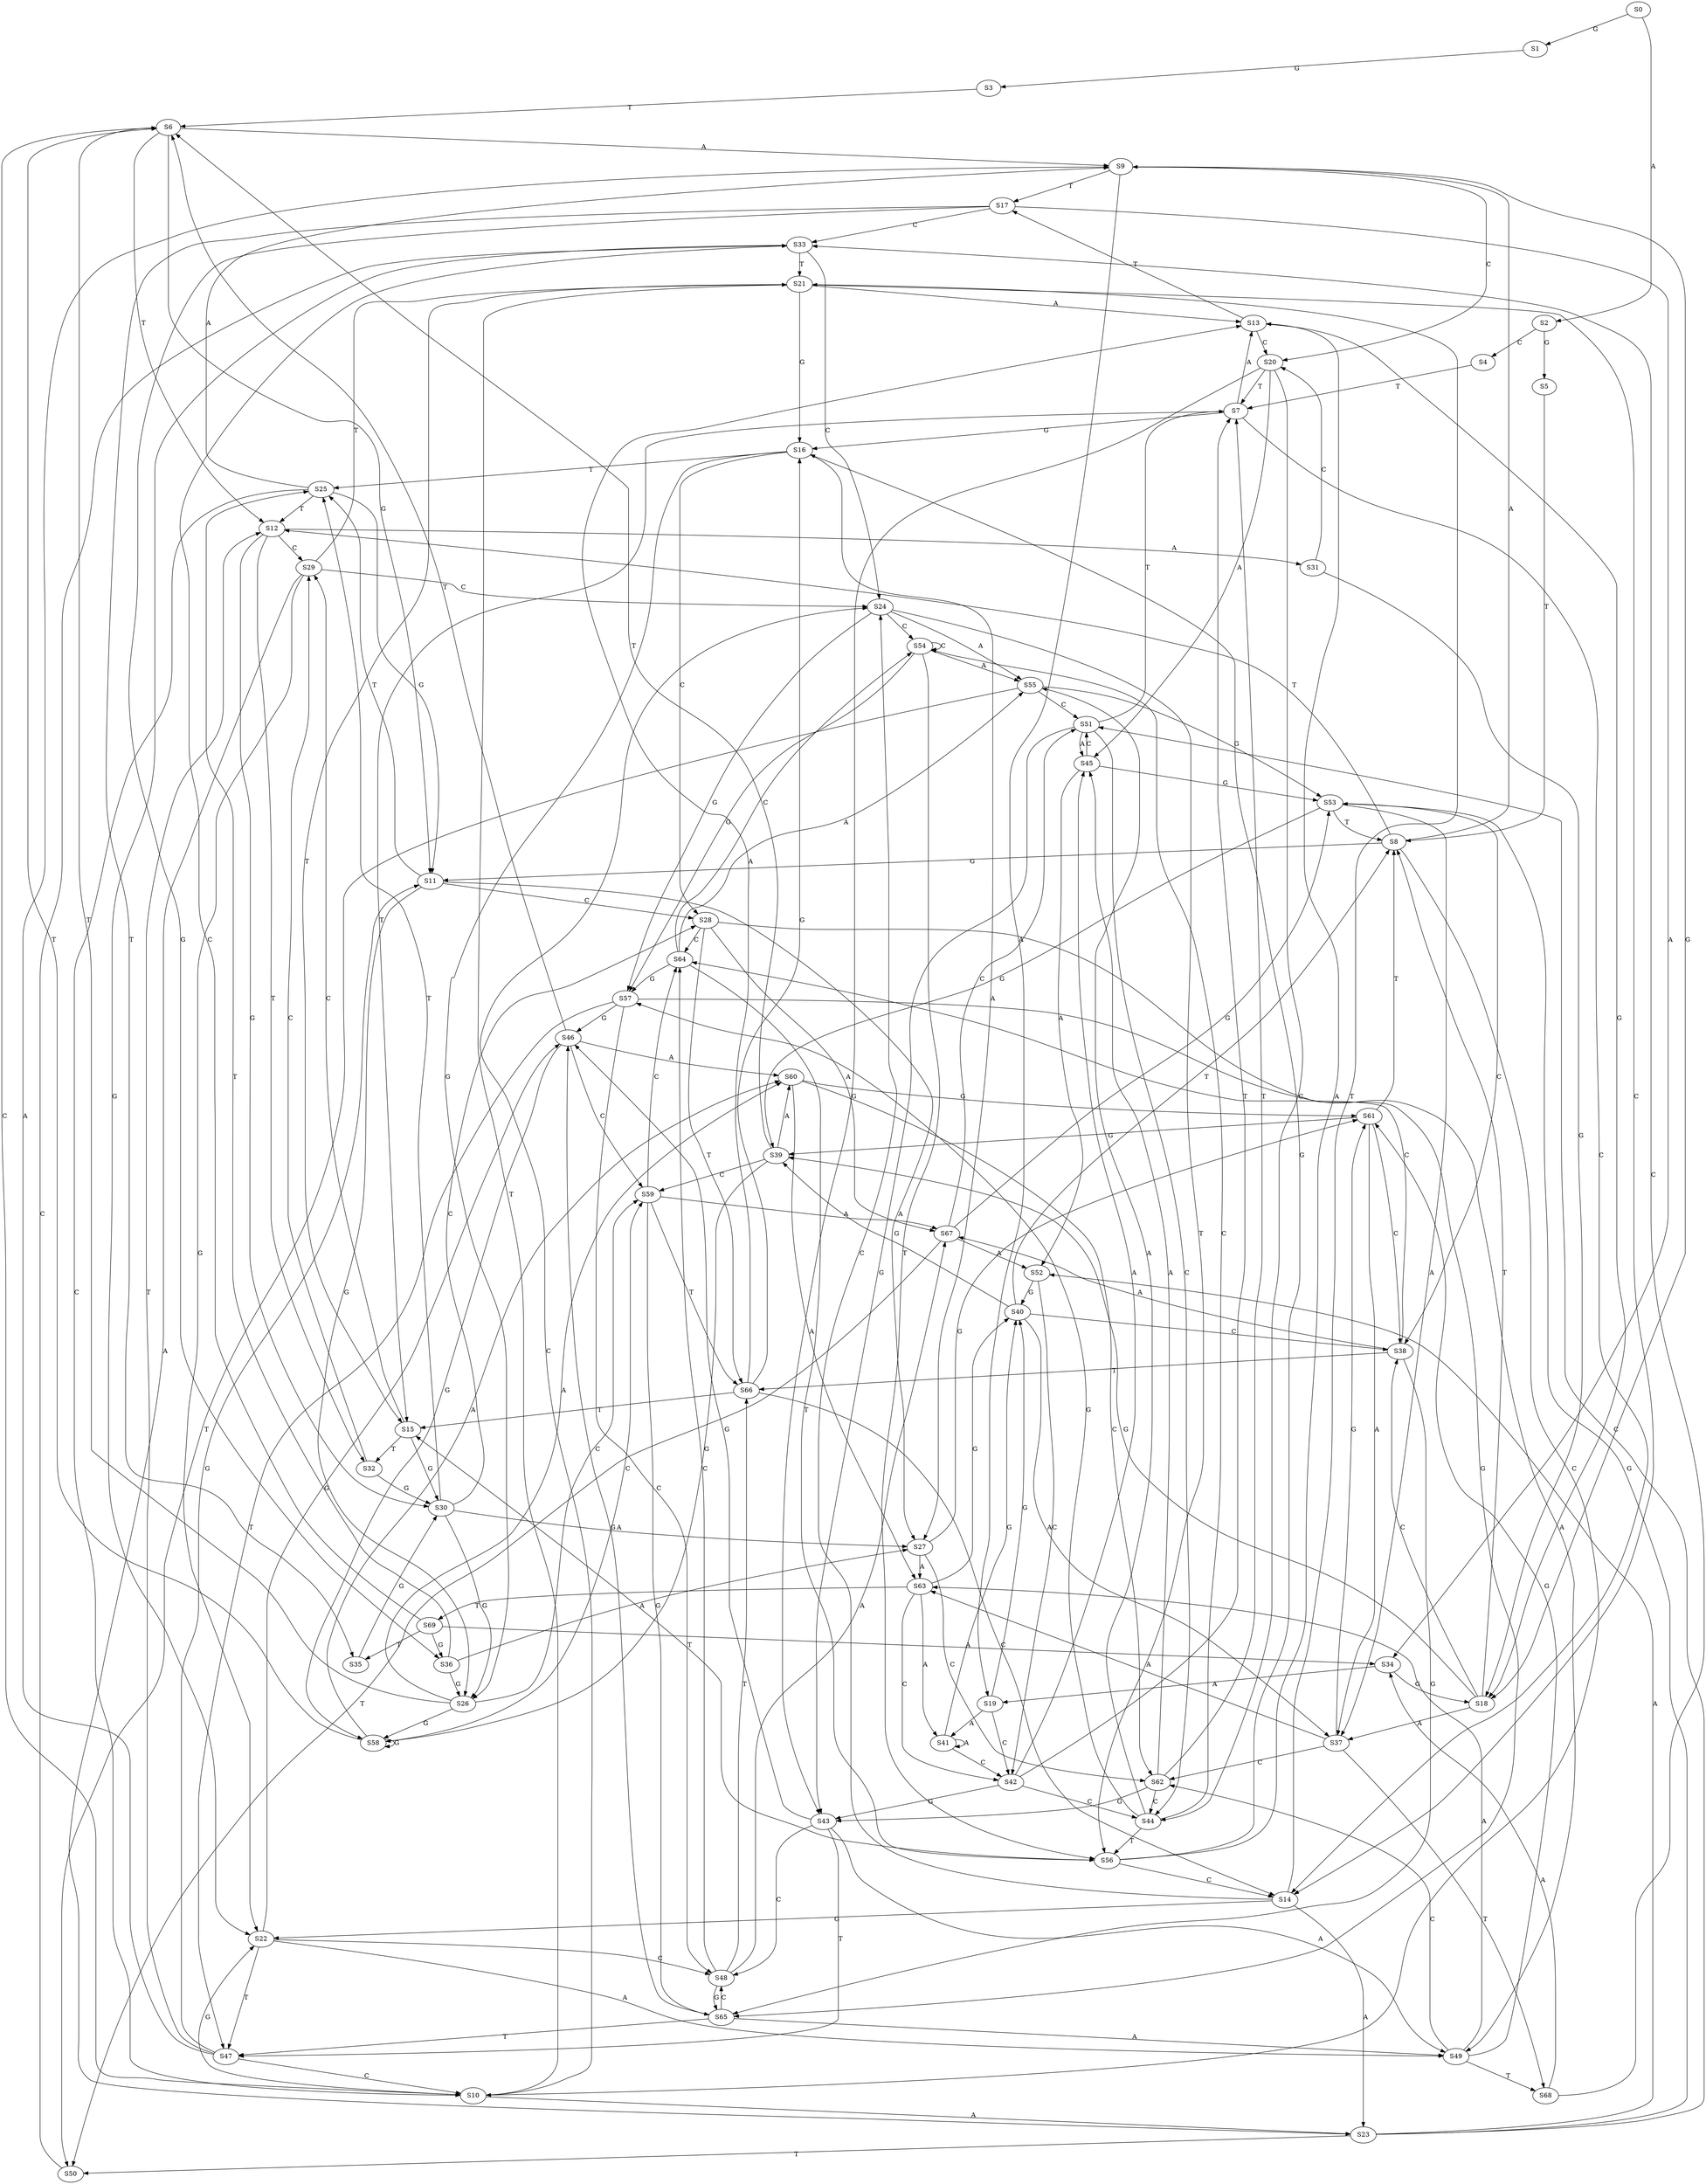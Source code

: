 strict digraph  {
	S0 -> S1 [ label = G ];
	S0 -> S2 [ label = A ];
	S1 -> S3 [ label = G ];
	S2 -> S4 [ label = C ];
	S2 -> S5 [ label = G ];
	S3 -> S6 [ label = T ];
	S4 -> S7 [ label = T ];
	S5 -> S8 [ label = T ];
	S6 -> S9 [ label = A ];
	S6 -> S10 [ label = C ];
	S6 -> S11 [ label = G ];
	S6 -> S12 [ label = T ];
	S7 -> S13 [ label = A ];
	S7 -> S14 [ label = C ];
	S7 -> S15 [ label = T ];
	S7 -> S16 [ label = G ];
	S8 -> S9 [ label = A ];
	S8 -> S10 [ label = C ];
	S8 -> S11 [ label = G ];
	S8 -> S12 [ label = T ];
	S9 -> S17 [ label = T ];
	S9 -> S18 [ label = G ];
	S9 -> S19 [ label = A ];
	S9 -> S20 [ label = C ];
	S10 -> S21 [ label = T ];
	S10 -> S22 [ label = G ];
	S10 -> S23 [ label = A ];
	S10 -> S24 [ label = C ];
	S11 -> S25 [ label = T ];
	S11 -> S26 [ label = G ];
	S11 -> S27 [ label = A ];
	S11 -> S28 [ label = C ];
	S12 -> S29 [ label = C ];
	S12 -> S30 [ label = G ];
	S12 -> S31 [ label = A ];
	S12 -> S32 [ label = T ];
	S13 -> S18 [ label = G ];
	S13 -> S17 [ label = T ];
	S13 -> S20 [ label = C ];
	S14 -> S21 [ label = T ];
	S14 -> S22 [ label = G ];
	S14 -> S24 [ label = C ];
	S14 -> S23 [ label = A ];
	S15 -> S29 [ label = C ];
	S15 -> S32 [ label = T ];
	S15 -> S30 [ label = G ];
	S16 -> S27 [ label = A ];
	S16 -> S28 [ label = C ];
	S16 -> S26 [ label = G ];
	S16 -> S25 [ label = T ];
	S17 -> S33 [ label = C ];
	S17 -> S34 [ label = A ];
	S17 -> S35 [ label = T ];
	S17 -> S36 [ label = G ];
	S18 -> S8 [ label = T ];
	S18 -> S37 [ label = A ];
	S18 -> S38 [ label = C ];
	S18 -> S39 [ label = G ];
	S19 -> S40 [ label = G ];
	S19 -> S41 [ label = A ];
	S19 -> S42 [ label = C ];
	S20 -> S43 [ label = G ];
	S20 -> S7 [ label = T ];
	S20 -> S44 [ label = C ];
	S20 -> S45 [ label = A ];
	S21 -> S16 [ label = G ];
	S21 -> S14 [ label = C ];
	S21 -> S13 [ label = A ];
	S21 -> S15 [ label = T ];
	S22 -> S46 [ label = G ];
	S22 -> S47 [ label = T ];
	S22 -> S48 [ label = C ];
	S22 -> S49 [ label = A ];
	S23 -> S50 [ label = T ];
	S23 -> S51 [ label = C ];
	S23 -> S52 [ label = A ];
	S23 -> S53 [ label = G ];
	S24 -> S54 [ label = C ];
	S24 -> S55 [ label = A ];
	S24 -> S56 [ label = T ];
	S24 -> S57 [ label = G ];
	S25 -> S10 [ label = C ];
	S25 -> S12 [ label = T ];
	S25 -> S11 [ label = G ];
	S25 -> S9 [ label = A ];
	S26 -> S58 [ label = G ];
	S26 -> S59 [ label = C ];
	S26 -> S60 [ label = A ];
	S26 -> S6 [ label = T ];
	S27 -> S61 [ label = G ];
	S27 -> S62 [ label = C ];
	S27 -> S63 [ label = A ];
	S28 -> S64 [ label = C ];
	S28 -> S65 [ label = G ];
	S28 -> S66 [ label = T ];
	S28 -> S67 [ label = A ];
	S29 -> S23 [ label = A ];
	S29 -> S24 [ label = C ];
	S29 -> S22 [ label = G ];
	S29 -> S21 [ label = T ];
	S30 -> S26 [ label = G ];
	S30 -> S28 [ label = C ];
	S30 -> S25 [ label = T ];
	S30 -> S27 [ label = A ];
	S31 -> S20 [ label = C ];
	S31 -> S18 [ label = G ];
	S32 -> S30 [ label = G ];
	S32 -> S29 [ label = C ];
	S33 -> S24 [ label = C ];
	S33 -> S22 [ label = G ];
	S33 -> S21 [ label = T ];
	S34 -> S18 [ label = G ];
	S34 -> S19 [ label = A ];
	S35 -> S30 [ label = G ];
	S36 -> S26 [ label = G ];
	S36 -> S27 [ label = A ];
	S36 -> S25 [ label = T ];
	S37 -> S63 [ label = A ];
	S37 -> S62 [ label = C ];
	S37 -> S68 [ label = T ];
	S37 -> S61 [ label = G ];
	S38 -> S64 [ label = C ];
	S38 -> S67 [ label = A ];
	S38 -> S65 [ label = G ];
	S38 -> S66 [ label = T ];
	S39 -> S60 [ label = A ];
	S39 -> S58 [ label = G ];
	S39 -> S6 [ label = T ];
	S39 -> S59 [ label = C ];
	S40 -> S8 [ label = T ];
	S40 -> S37 [ label = A ];
	S40 -> S38 [ label = C ];
	S40 -> S39 [ label = G ];
	S41 -> S40 [ label = G ];
	S41 -> S42 [ label = C ];
	S41 -> S41 [ label = A ];
	S42 -> S45 [ label = A ];
	S42 -> S44 [ label = C ];
	S42 -> S43 [ label = G ];
	S42 -> S7 [ label = T ];
	S43 -> S46 [ label = G ];
	S43 -> S49 [ label = A ];
	S43 -> S47 [ label = T ];
	S43 -> S48 [ label = C ];
	S44 -> S54 [ label = C ];
	S44 -> S55 [ label = A ];
	S44 -> S56 [ label = T ];
	S44 -> S57 [ label = G ];
	S45 -> S53 [ label = G ];
	S45 -> S51 [ label = C ];
	S45 -> S52 [ label = A ];
	S46 -> S60 [ label = A ];
	S46 -> S58 [ label = G ];
	S46 -> S59 [ label = C ];
	S46 -> S6 [ label = T ];
	S47 -> S10 [ label = C ];
	S47 -> S9 [ label = A ];
	S47 -> S11 [ label = G ];
	S47 -> S12 [ label = T ];
	S48 -> S65 [ label = G ];
	S48 -> S66 [ label = T ];
	S48 -> S64 [ label = C ];
	S48 -> S67 [ label = A ];
	S49 -> S63 [ label = A ];
	S49 -> S62 [ label = C ];
	S49 -> S61 [ label = G ];
	S49 -> S68 [ label = T ];
	S50 -> S33 [ label = C ];
	S51 -> S7 [ label = T ];
	S51 -> S43 [ label = G ];
	S51 -> S45 [ label = A ];
	S51 -> S44 [ label = C ];
	S52 -> S40 [ label = G ];
	S52 -> S42 [ label = C ];
	S53 -> S39 [ label = G ];
	S53 -> S8 [ label = T ];
	S53 -> S37 [ label = A ];
	S53 -> S38 [ label = C ];
	S54 -> S57 [ label = G ];
	S54 -> S54 [ label = C ];
	S54 -> S55 [ label = A ];
	S54 -> S56 [ label = T ];
	S55 -> S53 [ label = G ];
	S55 -> S50 [ label = T ];
	S55 -> S51 [ label = C ];
	S56 -> S16 [ label = G ];
	S56 -> S14 [ label = C ];
	S56 -> S15 [ label = T ];
	S56 -> S13 [ label = A ];
	S57 -> S49 [ label = A ];
	S57 -> S46 [ label = G ];
	S57 -> S47 [ label = T ];
	S57 -> S48 [ label = C ];
	S58 -> S6 [ label = T ];
	S58 -> S59 [ label = C ];
	S58 -> S58 [ label = G ];
	S58 -> S60 [ label = A ];
	S59 -> S66 [ label = T ];
	S59 -> S64 [ label = C ];
	S59 -> S67 [ label = A ];
	S59 -> S65 [ label = G ];
	S60 -> S63 [ label = A ];
	S60 -> S61 [ label = G ];
	S60 -> S62 [ label = C ];
	S61 -> S8 [ label = T ];
	S61 -> S39 [ label = G ];
	S61 -> S37 [ label = A ];
	S61 -> S38 [ label = C ];
	S62 -> S7 [ label = T ];
	S62 -> S43 [ label = G ];
	S62 -> S44 [ label = C ];
	S62 -> S45 [ label = A ];
	S63 -> S69 [ label = T ];
	S63 -> S42 [ label = C ];
	S63 -> S41 [ label = A ];
	S63 -> S40 [ label = G ];
	S64 -> S57 [ label = G ];
	S64 -> S55 [ label = A ];
	S64 -> S56 [ label = T ];
	S64 -> S54 [ label = C ];
	S65 -> S46 [ label = G ];
	S65 -> S49 [ label = A ];
	S65 -> S47 [ label = T ];
	S65 -> S48 [ label = C ];
	S66 -> S13 [ label = A ];
	S66 -> S14 [ label = C ];
	S66 -> S15 [ label = T ];
	S66 -> S16 [ label = G ];
	S67 -> S53 [ label = G ];
	S67 -> S51 [ label = C ];
	S67 -> S52 [ label = A ];
	S67 -> S50 [ label = T ];
	S68 -> S34 [ label = A ];
	S68 -> S33 [ label = C ];
	S69 -> S34 [ label = A ];
	S69 -> S33 [ label = C ];
	S69 -> S36 [ label = G ];
	S69 -> S35 [ label = T ];
}
